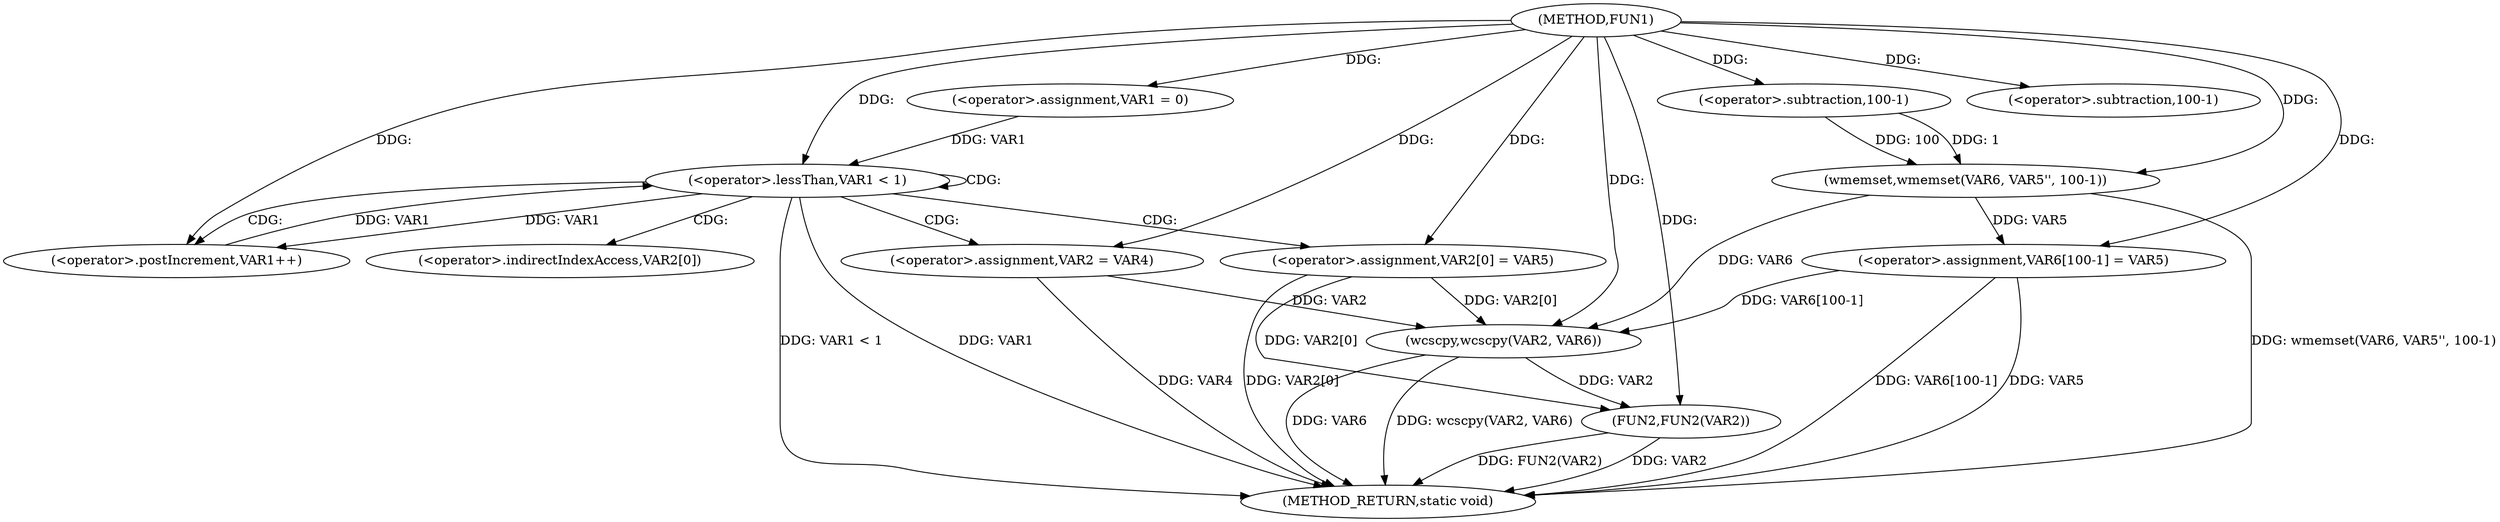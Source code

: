 digraph FUN1 {  
"1000100" [label = "(METHOD,FUN1)" ]
"1000144" [label = "(METHOD_RETURN,static void)" ]
"1000107" [label = "(<operator>.assignment,VAR1 = 0)" ]
"1000110" [label = "(<operator>.lessThan,VAR1 < 1)" ]
"1000113" [label = "(<operator>.postIncrement,VAR1++)" ]
"1000116" [label = "(<operator>.assignment,VAR2 = VAR4)" ]
"1000119" [label = "(<operator>.assignment,VAR2[0] = VAR5)" ]
"1000126" [label = "(wmemset,wmemset(VAR6, VAR5'', 100-1))" ]
"1000129" [label = "(<operator>.subtraction,100-1)" ]
"1000132" [label = "(<operator>.assignment,VAR6[100-1] = VAR5)" ]
"1000135" [label = "(<operator>.subtraction,100-1)" ]
"1000139" [label = "(wcscpy,wcscpy(VAR2, VAR6))" ]
"1000142" [label = "(FUN2,FUN2(VAR2))" ]
"1000120" [label = "(<operator>.indirectIndexAccess,VAR2[0])" ]
  "1000126" -> "1000144"  [ label = "DDG: wmemset(VAR6, VAR5'', 100-1)"] 
  "1000142" -> "1000144"  [ label = "DDG: FUN2(VAR2)"] 
  "1000116" -> "1000144"  [ label = "DDG: VAR4"] 
  "1000132" -> "1000144"  [ label = "DDG: VAR6[100-1]"] 
  "1000142" -> "1000144"  [ label = "DDG: VAR2"] 
  "1000132" -> "1000144"  [ label = "DDG: VAR5"] 
  "1000139" -> "1000144"  [ label = "DDG: VAR6"] 
  "1000139" -> "1000144"  [ label = "DDG: wcscpy(VAR2, VAR6)"] 
  "1000110" -> "1000144"  [ label = "DDG: VAR1 < 1"] 
  "1000119" -> "1000144"  [ label = "DDG: VAR2[0]"] 
  "1000110" -> "1000144"  [ label = "DDG: VAR1"] 
  "1000100" -> "1000107"  [ label = "DDG: "] 
  "1000107" -> "1000110"  [ label = "DDG: VAR1"] 
  "1000113" -> "1000110"  [ label = "DDG: VAR1"] 
  "1000100" -> "1000110"  [ label = "DDG: "] 
  "1000110" -> "1000113"  [ label = "DDG: VAR1"] 
  "1000100" -> "1000113"  [ label = "DDG: "] 
  "1000100" -> "1000116"  [ label = "DDG: "] 
  "1000100" -> "1000119"  [ label = "DDG: "] 
  "1000100" -> "1000126"  [ label = "DDG: "] 
  "1000129" -> "1000126"  [ label = "DDG: 100"] 
  "1000129" -> "1000126"  [ label = "DDG: 1"] 
  "1000100" -> "1000129"  [ label = "DDG: "] 
  "1000126" -> "1000132"  [ label = "DDG: VAR5"] 
  "1000100" -> "1000132"  [ label = "DDG: "] 
  "1000100" -> "1000135"  [ label = "DDG: "] 
  "1000116" -> "1000139"  [ label = "DDG: VAR2"] 
  "1000119" -> "1000139"  [ label = "DDG: VAR2[0]"] 
  "1000100" -> "1000139"  [ label = "DDG: "] 
  "1000126" -> "1000139"  [ label = "DDG: VAR6"] 
  "1000132" -> "1000139"  [ label = "DDG: VAR6[100-1]"] 
  "1000139" -> "1000142"  [ label = "DDG: VAR2"] 
  "1000119" -> "1000142"  [ label = "DDG: VAR2[0]"] 
  "1000100" -> "1000142"  [ label = "DDG: "] 
  "1000110" -> "1000110"  [ label = "CDG: "] 
  "1000110" -> "1000116"  [ label = "CDG: "] 
  "1000110" -> "1000119"  [ label = "CDG: "] 
  "1000110" -> "1000120"  [ label = "CDG: "] 
  "1000110" -> "1000113"  [ label = "CDG: "] 
}
